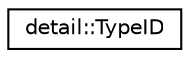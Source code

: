 digraph "Graphical Class Hierarchy"
{
  edge [fontname="Helvetica",fontsize="10",labelfontname="Helvetica",labelfontsize="10"];
  node [fontname="Helvetica",fontsize="10",shape=record];
  rankdir="LR";
  Node0 [label="detail::TypeID",height=0.2,width=0.4,color="black", fillcolor="white", style="filled",URL="$structdetail_1_1_type_i_d.html"];
}
